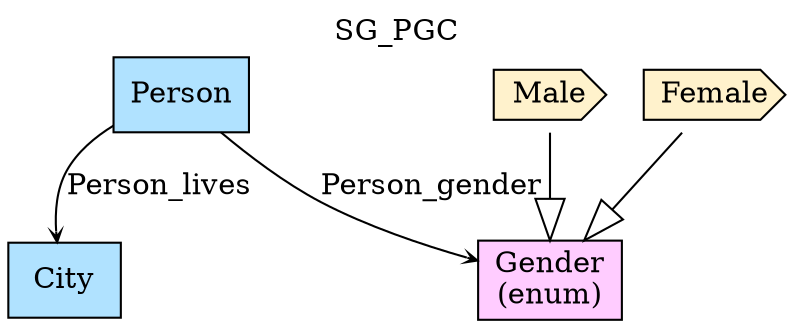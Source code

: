 digraph {graph[label=SG_PGC,labelloc=tl,labelfontsize=12];
"Person"[shape=record,fillcolor=lightskyblue1,style = filled,label="Person"];
"Male"[shape=cds,fillcolor="#FFF2CC",style = filled,label="Male"];
"Female"[shape=cds,fillcolor="#FFF2CC",style = filled,label="Female"];
"Gender"[shape=record,fillcolor="#FFCCFF",style = filled,label="Gender\l(enum)"];
"City"[shape=record,fillcolor=lightskyblue1,style = filled,label="City"];

"Male"->"Gender"[arrowhead=onormal,arrowsize=2.0];
"Female"->"Gender"[arrowhead=onormal,arrowsize=2.0];
"Person"->"City"[label="Person_lives",arrowhead=vee,headlabel="",arrowsize=.5];
"Person"->"Gender"[label="Person_gender",arrowhead=vee,headlabel="",arrowsize=.5];
}